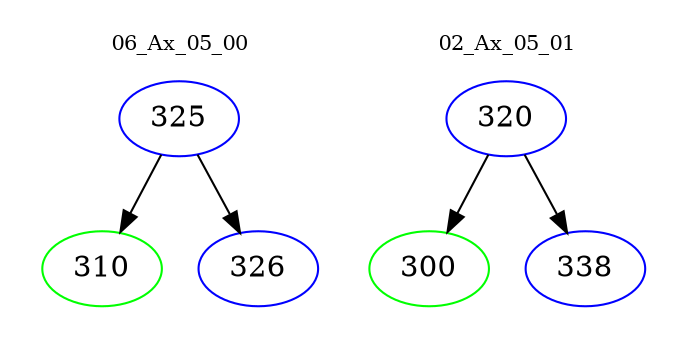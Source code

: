 digraph{
subgraph cluster_0 {
color = white
label = "06_Ax_05_00";
fontsize=10;
T0_325 [label="325", color="blue"]
T0_325 -> T0_310 [color="black"]
T0_310 [label="310", color="green"]
T0_325 -> T0_326 [color="black"]
T0_326 [label="326", color="blue"]
}
subgraph cluster_1 {
color = white
label = "02_Ax_05_01";
fontsize=10;
T1_320 [label="320", color="blue"]
T1_320 -> T1_300 [color="black"]
T1_300 [label="300", color="green"]
T1_320 -> T1_338 [color="black"]
T1_338 [label="338", color="blue"]
}
}
